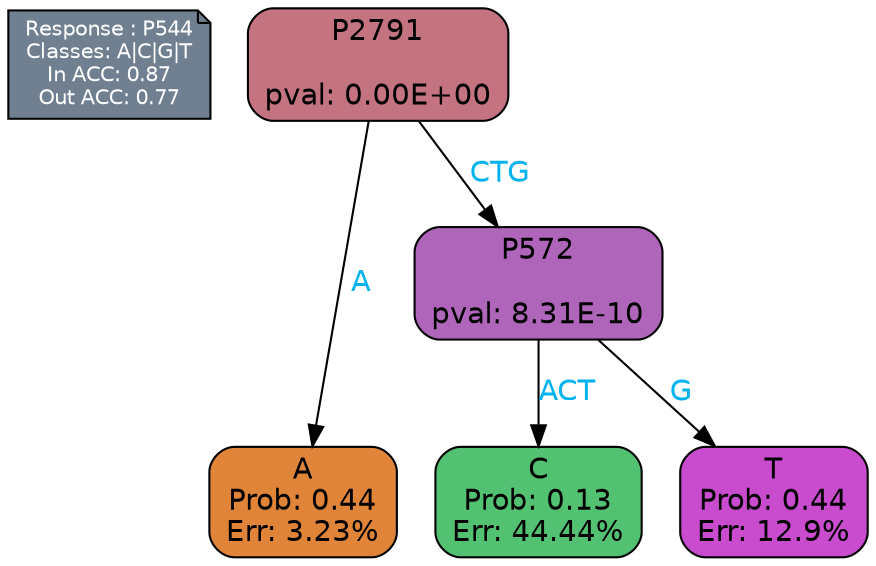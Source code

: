 digraph Tree {
node [shape=box, style="filled, rounded", color="black", fontname=helvetica] ;
graph [ranksep=equally, splines=polylines, bgcolor=transparent, dpi=600] ;
edge [fontname=helvetica] ;
LEGEND [label="Response : P544
Classes: A|C|G|T
In ACC: 0.87
Out ACC: 0.77
",shape=note,align=left,style=filled,fillcolor="slategray",fontcolor="white",fontsize=10];1 [label="P2791

pval: 0.00E+00", fillcolor="#c47381"] ;
2 [label="A
Prob: 0.44
Err: 3.23%", fillcolor="#df8439"] ;
3 [label="P572

pval: 8.31E-10", fillcolor="#af66ba"] ;
4 [label="C
Prob: 0.13
Err: 44.44%", fillcolor="#53c172"] ;
5 [label="T
Prob: 0.44
Err: 12.9%", fillcolor="#c94bce"] ;
1 -> 2 [label="A",fontcolor=deepskyblue2] ;
1 -> 3 [label="CTG",fontcolor=deepskyblue2] ;
3 -> 4 [label="ACT",fontcolor=deepskyblue2] ;
3 -> 5 [label="G",fontcolor=deepskyblue2] ;
{rank = same; 2;4;5;}{rank = same; LEGEND;1;}}